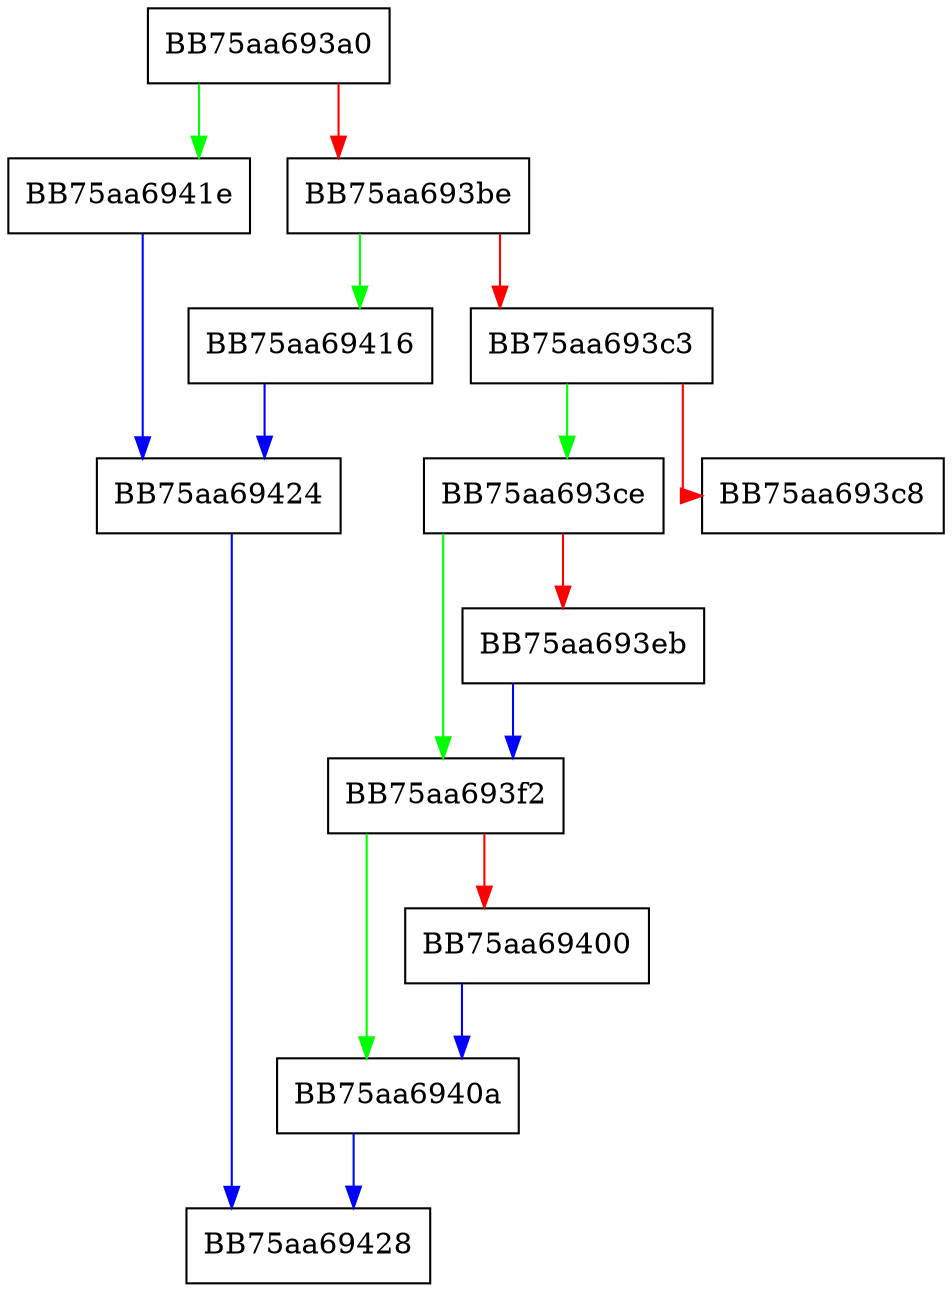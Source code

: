 digraph kcrc_dex_data_callback {
  node [shape="box"];
  graph [splines=ortho];
  BB75aa693a0 -> BB75aa6941e [color="green"];
  BB75aa693a0 -> BB75aa693be [color="red"];
  BB75aa693be -> BB75aa69416 [color="green"];
  BB75aa693be -> BB75aa693c3 [color="red"];
  BB75aa693c3 -> BB75aa693ce [color="green"];
  BB75aa693c3 -> BB75aa693c8 [color="red"];
  BB75aa693ce -> BB75aa693f2 [color="green"];
  BB75aa693ce -> BB75aa693eb [color="red"];
  BB75aa693eb -> BB75aa693f2 [color="blue"];
  BB75aa693f2 -> BB75aa6940a [color="green"];
  BB75aa693f2 -> BB75aa69400 [color="red"];
  BB75aa69400 -> BB75aa6940a [color="blue"];
  BB75aa6940a -> BB75aa69428 [color="blue"];
  BB75aa69416 -> BB75aa69424 [color="blue"];
  BB75aa6941e -> BB75aa69424 [color="blue"];
  BB75aa69424 -> BB75aa69428 [color="blue"];
}